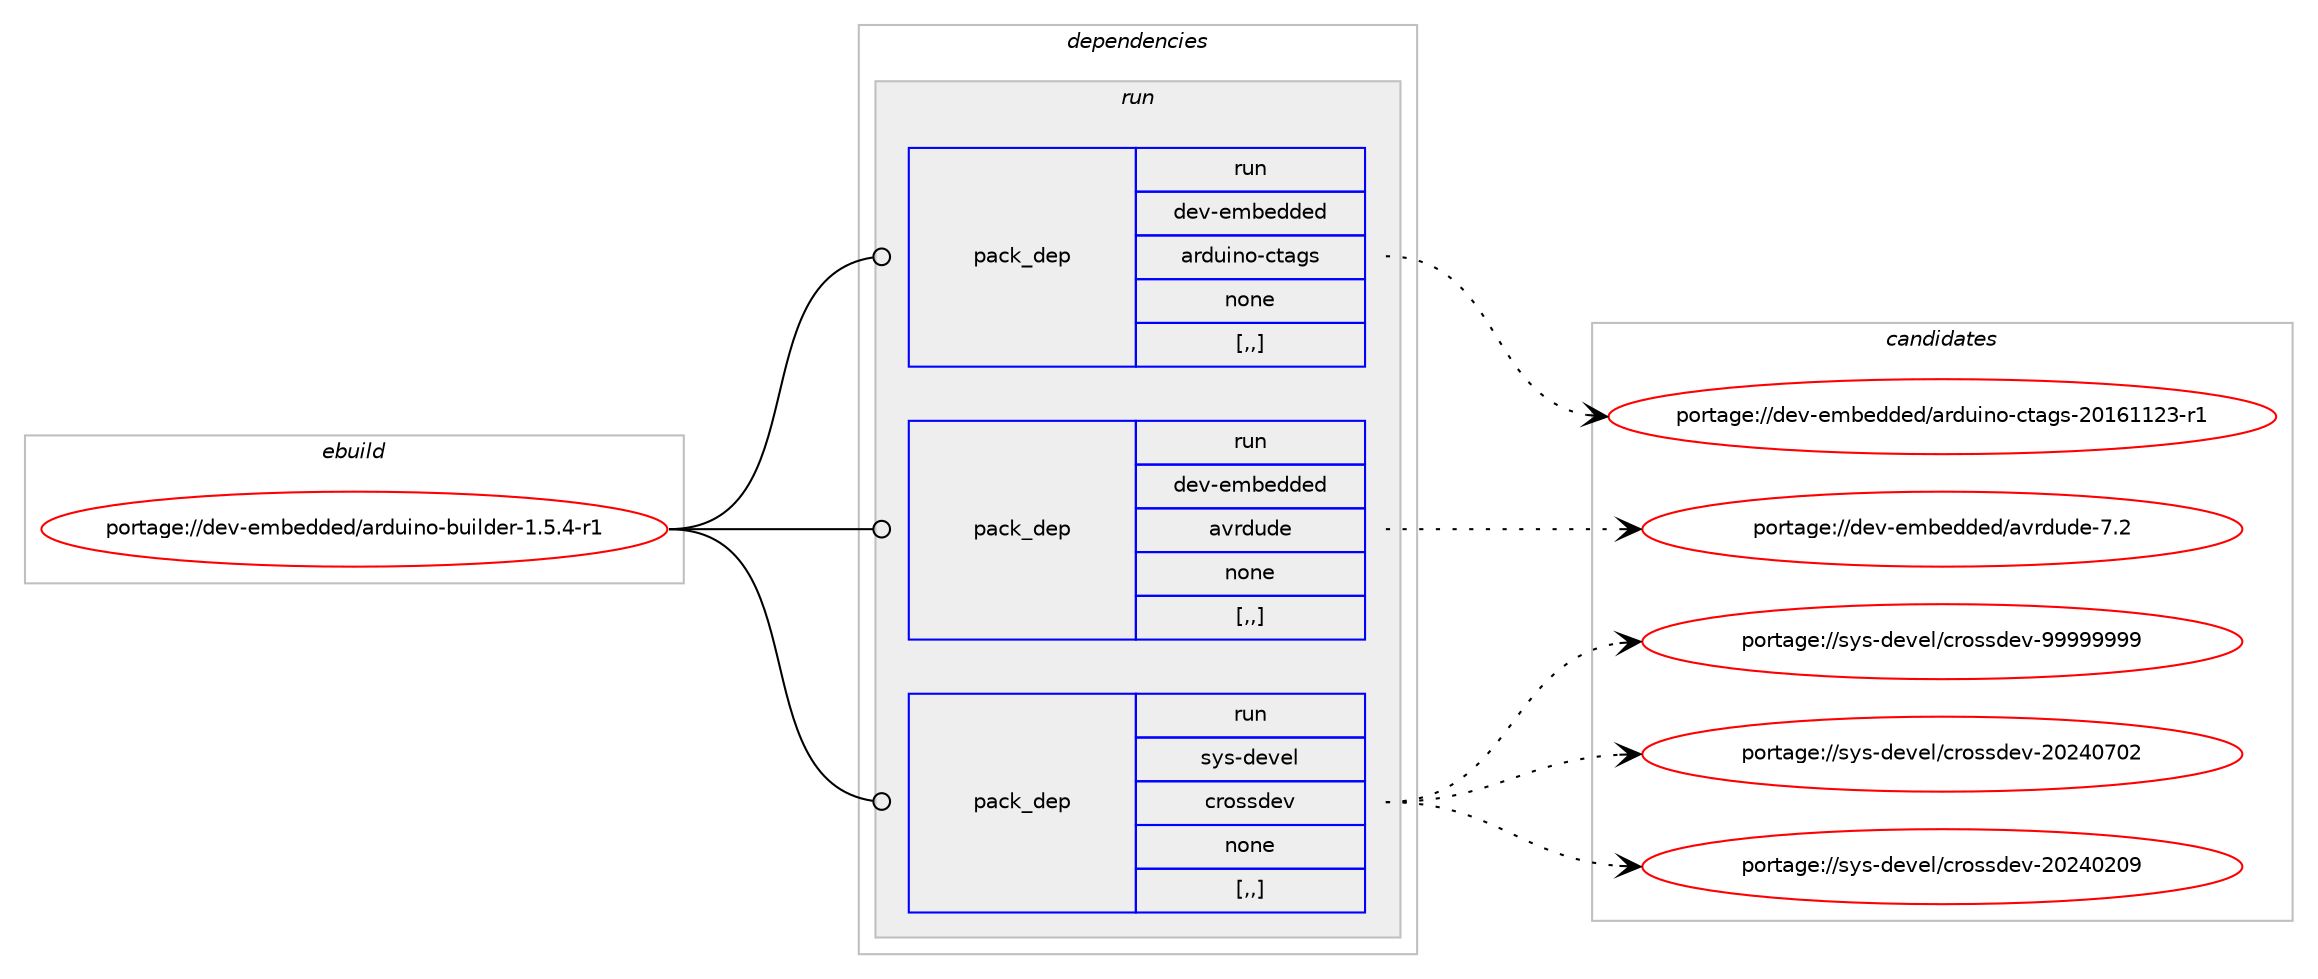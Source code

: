 digraph prolog {

# *************
# Graph options
# *************

newrank=true;
concentrate=true;
compound=true;
graph [rankdir=LR,fontname=Helvetica,fontsize=10,ranksep=1.5];#, ranksep=2.5, nodesep=0.2];
edge  [arrowhead=vee];
node  [fontname=Helvetica,fontsize=10];

# **********
# The ebuild
# **********

subgraph cluster_leftcol {
color=gray;
label=<<i>ebuild</i>>;
id [label="portage://dev-embedded/arduino-builder-1.5.4-r1", color=red, width=4, href="../dev-embedded/arduino-builder-1.5.4-r1.svg"];
}

# ****************
# The dependencies
# ****************

subgraph cluster_midcol {
color=gray;
label=<<i>dependencies</i>>;
subgraph cluster_compile {
fillcolor="#eeeeee";
style=filled;
label=<<i>compile</i>>;
}
subgraph cluster_compileandrun {
fillcolor="#eeeeee";
style=filled;
label=<<i>compile and run</i>>;
}
subgraph cluster_run {
fillcolor="#eeeeee";
style=filled;
label=<<i>run</i>>;
subgraph pack52992 {
dependency73368 [label=<<TABLE BORDER="0" CELLBORDER="1" CELLSPACING="0" CELLPADDING="4" WIDTH="220"><TR><TD ROWSPAN="6" CELLPADDING="30">pack_dep</TD></TR><TR><TD WIDTH="110">run</TD></TR><TR><TD>dev-embedded</TD></TR><TR><TD>arduino-ctags</TD></TR><TR><TD>none</TD></TR><TR><TD>[,,]</TD></TR></TABLE>>, shape=none, color=blue];
}
id:e -> dependency73368:w [weight=20,style="solid",arrowhead="odot"];
subgraph pack52993 {
dependency73369 [label=<<TABLE BORDER="0" CELLBORDER="1" CELLSPACING="0" CELLPADDING="4" WIDTH="220"><TR><TD ROWSPAN="6" CELLPADDING="30">pack_dep</TD></TR><TR><TD WIDTH="110">run</TD></TR><TR><TD>dev-embedded</TD></TR><TR><TD>avrdude</TD></TR><TR><TD>none</TD></TR><TR><TD>[,,]</TD></TR></TABLE>>, shape=none, color=blue];
}
id:e -> dependency73369:w [weight=20,style="solid",arrowhead="odot"];
subgraph pack52994 {
dependency73370 [label=<<TABLE BORDER="0" CELLBORDER="1" CELLSPACING="0" CELLPADDING="4" WIDTH="220"><TR><TD ROWSPAN="6" CELLPADDING="30">pack_dep</TD></TR><TR><TD WIDTH="110">run</TD></TR><TR><TD>sys-devel</TD></TR><TR><TD>crossdev</TD></TR><TR><TD>none</TD></TR><TR><TD>[,,]</TD></TR></TABLE>>, shape=none, color=blue];
}
id:e -> dependency73370:w [weight=20,style="solid",arrowhead="odot"];
}
}

# **************
# The candidates
# **************

subgraph cluster_choices {
rank=same;
color=gray;
label=<<i>candidates</i>>;

subgraph choice52992 {
color=black;
nodesep=1;
choice100101118451011099810110010010110047971141001171051101114599116971031154550484954494950514511449 [label="portage://dev-embedded/arduino-ctags-20161123-r1", color=red, width=4,href="../dev-embedded/arduino-ctags-20161123-r1.svg"];
dependency73368:e -> choice100101118451011099810110010010110047971141001171051101114599116971031154550484954494950514511449:w [style=dotted,weight="100"];
}
subgraph choice52993 {
color=black;
nodesep=1;
choice1001011184510110998101100100101100479711811410011710010145554650 [label="portage://dev-embedded/avrdude-7.2", color=red, width=4,href="../dev-embedded/avrdude-7.2.svg"];
dependency73369:e -> choice1001011184510110998101100100101100479711811410011710010145554650:w [style=dotted,weight="100"];
}
subgraph choice52994 {
color=black;
nodesep=1;
choice115121115451001011181011084799114111115115100101118455757575757575757 [label="portage://sys-devel/crossdev-99999999", color=red, width=4,href="../sys-devel/crossdev-99999999.svg"];
choice115121115451001011181011084799114111115115100101118455048505248554850 [label="portage://sys-devel/crossdev-20240702", color=red, width=4,href="../sys-devel/crossdev-20240702.svg"];
choice115121115451001011181011084799114111115115100101118455048505248504857 [label="portage://sys-devel/crossdev-20240209", color=red, width=4,href="../sys-devel/crossdev-20240209.svg"];
dependency73370:e -> choice115121115451001011181011084799114111115115100101118455757575757575757:w [style=dotted,weight="100"];
dependency73370:e -> choice115121115451001011181011084799114111115115100101118455048505248554850:w [style=dotted,weight="100"];
dependency73370:e -> choice115121115451001011181011084799114111115115100101118455048505248504857:w [style=dotted,weight="100"];
}
}

}
